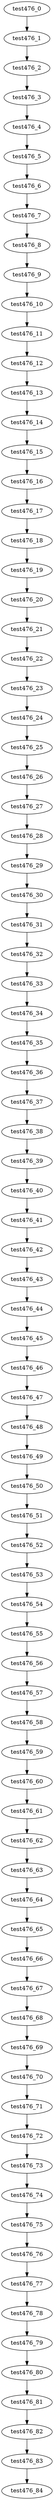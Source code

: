 digraph G {
test476_0->test476_1;
test476_1->test476_2;
test476_2->test476_3;
test476_3->test476_4;
test476_4->test476_5;
test476_5->test476_6;
test476_6->test476_7;
test476_7->test476_8;
test476_8->test476_9;
test476_9->test476_10;
test476_10->test476_11;
test476_11->test476_12;
test476_12->test476_13;
test476_13->test476_14;
test476_14->test476_15;
test476_15->test476_16;
test476_16->test476_17;
test476_17->test476_18;
test476_18->test476_19;
test476_19->test476_20;
test476_20->test476_21;
test476_21->test476_22;
test476_22->test476_23;
test476_23->test476_24;
test476_24->test476_25;
test476_25->test476_26;
test476_26->test476_27;
test476_27->test476_28;
test476_28->test476_29;
test476_29->test476_30;
test476_30->test476_31;
test476_31->test476_32;
test476_32->test476_33;
test476_33->test476_34;
test476_34->test476_35;
test476_35->test476_36;
test476_36->test476_37;
test476_37->test476_38;
test476_38->test476_39;
test476_39->test476_40;
test476_40->test476_41;
test476_41->test476_42;
test476_42->test476_43;
test476_43->test476_44;
test476_44->test476_45;
test476_45->test476_46;
test476_46->test476_47;
test476_47->test476_48;
test476_48->test476_49;
test476_49->test476_50;
test476_50->test476_51;
test476_51->test476_52;
test476_52->test476_53;
test476_53->test476_54;
test476_54->test476_55;
test476_55->test476_56;
test476_56->test476_57;
test476_57->test476_58;
test476_58->test476_59;
test476_59->test476_60;
test476_60->test476_61;
test476_61->test476_62;
test476_62->test476_63;
test476_63->test476_64;
test476_64->test476_65;
test476_65->test476_66;
test476_66->test476_67;
test476_67->test476_68;
test476_68->test476_69;
test476_69->test476_70;
test476_70->test476_71;
test476_71->test476_72;
test476_72->test476_73;
test476_73->test476_74;
test476_74->test476_75;
test476_75->test476_76;
test476_76->test476_77;
test476_77->test476_78;
test476_78->test476_79;
test476_79->test476_80;
test476_80->test476_81;
test476_81->test476_82;
test476_82->test476_83;
test476_83->test476_84;

}
